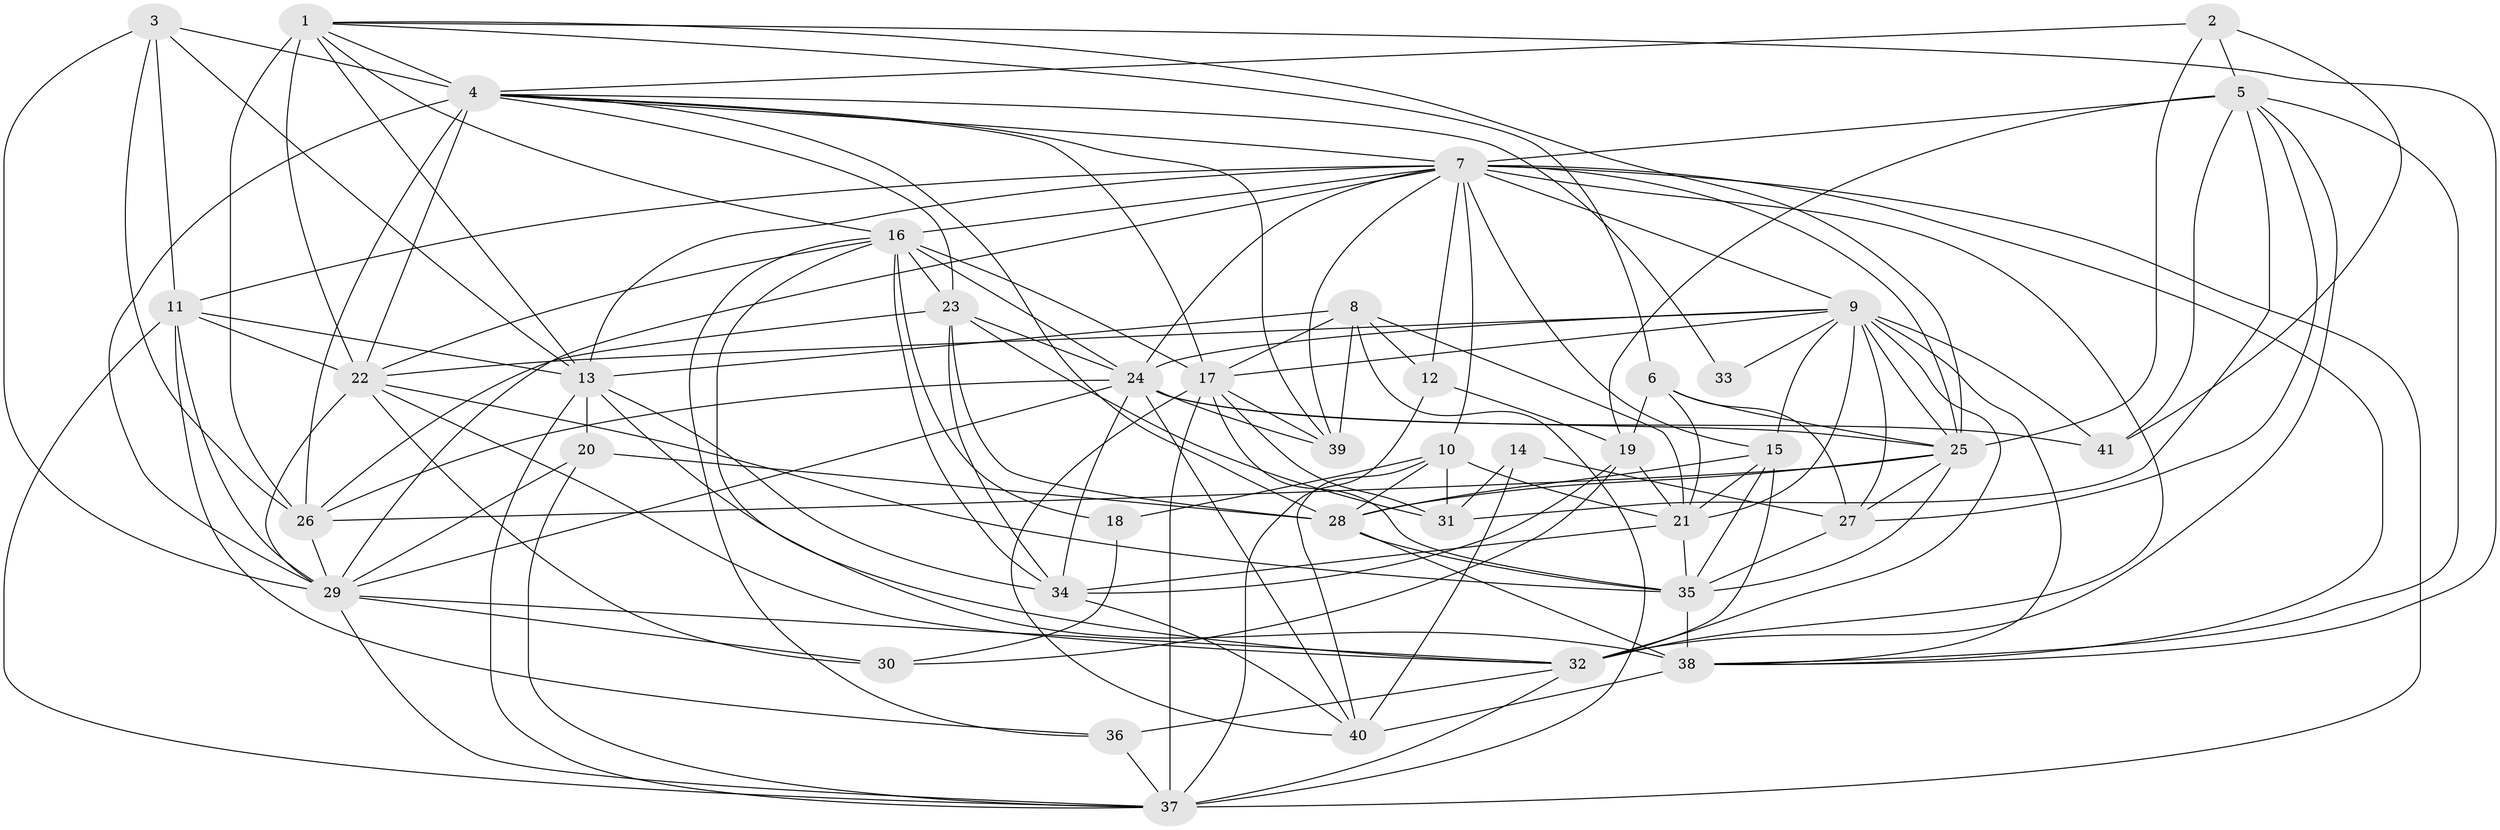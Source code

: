 // original degree distribution, {3: 0.2204724409448819, 4: 0.23622047244094488, 7: 0.05511811023622047, 5: 0.1968503937007874, 6: 0.11023622047244094, 2: 0.18110236220472442}
// Generated by graph-tools (version 1.1) at 2025/51/03/04/25 22:51:03]
// undirected, 41 vertices, 146 edges
graph export_dot {
  node [color=gray90,style=filled];
  1;
  2;
  3;
  4;
  5;
  6;
  7;
  8;
  9;
  10;
  11;
  12;
  13;
  14;
  15;
  16;
  17;
  18;
  19;
  20;
  21;
  22;
  23;
  24;
  25;
  26;
  27;
  28;
  29;
  30;
  31;
  32;
  33;
  34;
  35;
  36;
  37;
  38;
  39;
  40;
  41;
  1 -- 4 [weight=1.0];
  1 -- 6 [weight=1.0];
  1 -- 13 [weight=1.0];
  1 -- 16 [weight=1.0];
  1 -- 22 [weight=1.0];
  1 -- 25 [weight=1.0];
  1 -- 26 [weight=4.0];
  1 -- 38 [weight=1.0];
  2 -- 4 [weight=1.0];
  2 -- 5 [weight=1.0];
  2 -- 25 [weight=1.0];
  2 -- 41 [weight=1.0];
  3 -- 4 [weight=1.0];
  3 -- 11 [weight=1.0];
  3 -- 13 [weight=1.0];
  3 -- 26 [weight=1.0];
  3 -- 29 [weight=1.0];
  4 -- 7 [weight=1.0];
  4 -- 17 [weight=1.0];
  4 -- 22 [weight=1.0];
  4 -- 23 [weight=1.0];
  4 -- 26 [weight=3.0];
  4 -- 28 [weight=1.0];
  4 -- 29 [weight=2.0];
  4 -- 33 [weight=1.0];
  4 -- 39 [weight=1.0];
  5 -- 7 [weight=1.0];
  5 -- 19 [weight=1.0];
  5 -- 27 [weight=1.0];
  5 -- 31 [weight=1.0];
  5 -- 32 [weight=1.0];
  5 -- 38 [weight=1.0];
  5 -- 41 [weight=1.0];
  6 -- 19 [weight=1.0];
  6 -- 21 [weight=1.0];
  6 -- 25 [weight=1.0];
  6 -- 27 [weight=1.0];
  7 -- 9 [weight=1.0];
  7 -- 10 [weight=1.0];
  7 -- 11 [weight=1.0];
  7 -- 12 [weight=1.0];
  7 -- 13 [weight=1.0];
  7 -- 15 [weight=1.0];
  7 -- 16 [weight=1.0];
  7 -- 24 [weight=2.0];
  7 -- 25 [weight=1.0];
  7 -- 29 [weight=1.0];
  7 -- 32 [weight=1.0];
  7 -- 37 [weight=2.0];
  7 -- 38 [weight=1.0];
  7 -- 39 [weight=1.0];
  8 -- 12 [weight=2.0];
  8 -- 13 [weight=4.0];
  8 -- 17 [weight=1.0];
  8 -- 21 [weight=1.0];
  8 -- 37 [weight=1.0];
  8 -- 39 [weight=1.0];
  9 -- 15 [weight=1.0];
  9 -- 17 [weight=1.0];
  9 -- 21 [weight=1.0];
  9 -- 22 [weight=1.0];
  9 -- 24 [weight=2.0];
  9 -- 25 [weight=1.0];
  9 -- 27 [weight=1.0];
  9 -- 32 [weight=2.0];
  9 -- 33 [weight=1.0];
  9 -- 38 [weight=1.0];
  9 -- 41 [weight=1.0];
  10 -- 18 [weight=1.0];
  10 -- 21 [weight=1.0];
  10 -- 28 [weight=1.0];
  10 -- 31 [weight=1.0];
  10 -- 40 [weight=1.0];
  11 -- 13 [weight=1.0];
  11 -- 22 [weight=2.0];
  11 -- 29 [weight=1.0];
  11 -- 36 [weight=1.0];
  11 -- 37 [weight=1.0];
  12 -- 19 [weight=1.0];
  12 -- 37 [weight=1.0];
  13 -- 20 [weight=3.0];
  13 -- 34 [weight=1.0];
  13 -- 37 [weight=1.0];
  13 -- 38 [weight=1.0];
  14 -- 27 [weight=1.0];
  14 -- 31 [weight=1.0];
  14 -- 40 [weight=1.0];
  15 -- 21 [weight=1.0];
  15 -- 28 [weight=1.0];
  15 -- 32 [weight=1.0];
  15 -- 35 [weight=1.0];
  16 -- 17 [weight=1.0];
  16 -- 18 [weight=1.0];
  16 -- 22 [weight=1.0];
  16 -- 23 [weight=2.0];
  16 -- 24 [weight=1.0];
  16 -- 32 [weight=1.0];
  16 -- 34 [weight=1.0];
  16 -- 36 [weight=1.0];
  17 -- 31 [weight=2.0];
  17 -- 35 [weight=1.0];
  17 -- 37 [weight=3.0];
  17 -- 39 [weight=1.0];
  17 -- 40 [weight=1.0];
  18 -- 30 [weight=1.0];
  19 -- 21 [weight=1.0];
  19 -- 30 [weight=1.0];
  19 -- 34 [weight=1.0];
  20 -- 28 [weight=1.0];
  20 -- 29 [weight=1.0];
  20 -- 37 [weight=1.0];
  21 -- 34 [weight=1.0];
  21 -- 35 [weight=1.0];
  22 -- 29 [weight=1.0];
  22 -- 30 [weight=1.0];
  22 -- 32 [weight=1.0];
  22 -- 35 [weight=1.0];
  23 -- 24 [weight=1.0];
  23 -- 26 [weight=1.0];
  23 -- 28 [weight=1.0];
  23 -- 31 [weight=1.0];
  23 -- 34 [weight=1.0];
  24 -- 25 [weight=1.0];
  24 -- 26 [weight=1.0];
  24 -- 29 [weight=1.0];
  24 -- 34 [weight=1.0];
  24 -- 39 [weight=2.0];
  24 -- 40 [weight=1.0];
  24 -- 41 [weight=2.0];
  25 -- 26 [weight=1.0];
  25 -- 27 [weight=1.0];
  25 -- 28 [weight=1.0];
  25 -- 35 [weight=1.0];
  26 -- 29 [weight=1.0];
  27 -- 35 [weight=1.0];
  28 -- 35 [weight=1.0];
  28 -- 38 [weight=1.0];
  29 -- 30 [weight=1.0];
  29 -- 32 [weight=1.0];
  29 -- 37 [weight=1.0];
  32 -- 36 [weight=1.0];
  32 -- 37 [weight=1.0];
  34 -- 40 [weight=1.0];
  35 -- 38 [weight=1.0];
  36 -- 37 [weight=2.0];
  38 -- 40 [weight=2.0];
}
